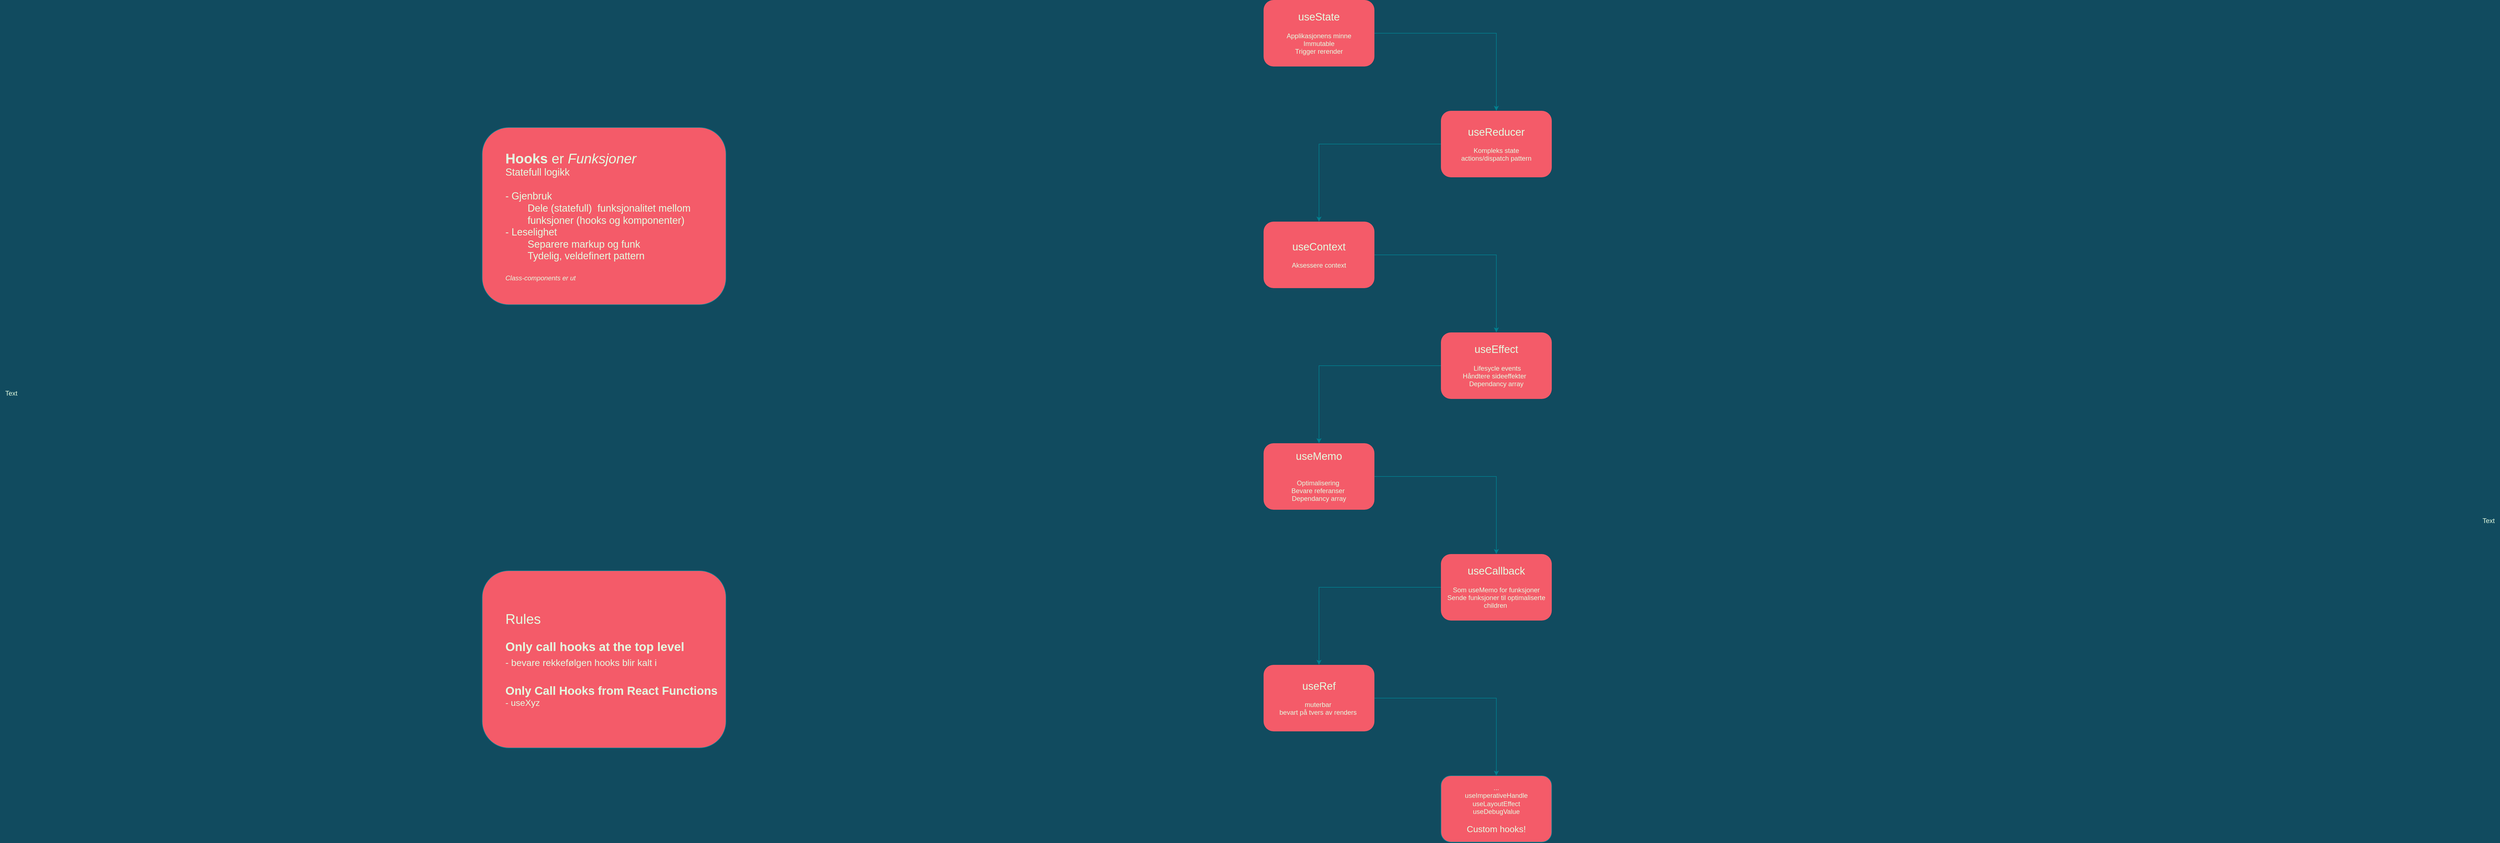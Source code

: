 <mxfile version="13.10.9" type="github">
  <diagram id="prtHgNgQTEPvFCAcTncT" name="Page-1">
    <mxGraphModel dx="2995" dy="2843" grid="1" gridSize="10" guides="1" tooltips="1" connect="1" arrows="1" fold="1" page="1" pageScale="1" pageWidth="4681" pageHeight="3300" background="#114B5F" math="0" shadow="0">
      <root>
        <mxCell id="0" />
        <mxCell id="1" parent="0" />
        <mxCell id="70Aoskz2j759LiOCqX9b-44" value="" style="group;fontColor=#E4FDE1;" vertex="1" connectable="0" parent="1">
          <mxGeometry x="2320" y="260" width="520" height="1380" as="geometry" />
        </mxCell>
        <mxCell id="70Aoskz2j759LiOCqX9b-40" value="" style="group;fontColor=#E4FDE1;" vertex="1" connectable="0" parent="70Aoskz2j759LiOCqX9b-44">
          <mxGeometry y="260" width="520" height="1120" as="geometry" />
        </mxCell>
        <mxCell id="70Aoskz2j759LiOCqX9b-2" value="&lt;font&gt;&lt;span style=&quot;font-size: 19px&quot;&gt;useContext&lt;/span&gt;&lt;br&gt;&lt;br&gt;Aksessere context&lt;br&gt;&lt;/font&gt;" style="rounded=1;whiteSpace=wrap;html=1;fillColor=#F45B69;strokeColor=none;fontColor=#E4FDE1;" vertex="1" parent="70Aoskz2j759LiOCqX9b-40">
          <mxGeometry width="200" height="120" as="geometry" />
        </mxCell>
        <mxCell id="70Aoskz2j759LiOCqX9b-19" value="&lt;font&gt;&lt;font style=&quot;font-size: 19px&quot;&gt;useMemo&lt;br&gt;&lt;/font&gt;&lt;br&gt;&lt;br&gt;Optimalisering&amp;nbsp;&lt;br&gt;Bevare referanser&amp;nbsp;&lt;br&gt;&lt;span style=&quot;font-family: &amp;#34;helvetica&amp;#34;&quot;&gt;Dependancy array&lt;/span&gt;&lt;br&gt;&lt;/font&gt;" style="whiteSpace=wrap;html=1;rounded=1;fillColor=#F45B69;strokeColor=none;fontColor=#E4FDE1;" vertex="1" parent="70Aoskz2j759LiOCqX9b-40">
          <mxGeometry y="400" width="200" height="120" as="geometry" />
        </mxCell>
        <mxCell id="70Aoskz2j759LiOCqX9b-23" value="&lt;font style=&quot;font-size: 19px&quot;&gt;useRef&lt;/font&gt;&lt;br&gt;&lt;br&gt;muterbar&amp;nbsp;&lt;br&gt;bevart på tvers av renders&amp;nbsp;" style="whiteSpace=wrap;html=1;rounded=1;fillColor=#F45B69;fontColor=#E4FDE1;strokeColor=none;" vertex="1" parent="70Aoskz2j759LiOCqX9b-40">
          <mxGeometry y="800" width="200" height="120" as="geometry" />
        </mxCell>
        <mxCell id="70Aoskz2j759LiOCqX9b-53" value="" style="group" vertex="1" connectable="0" parent="70Aoskz2j759LiOCqX9b-40">
          <mxGeometry x="320" y="200" width="200" height="920" as="geometry" />
        </mxCell>
        <mxCell id="70Aoskz2j759LiOCqX9b-15" value="&lt;span style=&quot;font-family: &amp;#34;helvetica&amp;#34; ; font-size: 19px ; font-style: normal ; font-weight: 400 ; letter-spacing: normal ; text-align: center ; text-indent: 0px ; text-transform: none ; word-spacing: 0px ; display: inline ; float: none&quot;&gt;useEffect&lt;br&gt;&lt;/span&gt;&lt;br style=&quot;font-family: &amp;#34;helvetica&amp;#34; ; font-size: 19px ; font-style: normal ; font-weight: 400 ; letter-spacing: normal ; text-align: center ; text-indent: 0px ; text-transform: none ; word-spacing: 0px&quot;&gt;&lt;span style=&quot;font-family: &amp;#34;helvetica&amp;#34; ; font-style: normal ; font-weight: 400 ; letter-spacing: normal ; text-align: center ; text-indent: 0px ; text-transform: none ; word-spacing: 0px ; font-size: 12px&quot;&gt;&amp;nbsp;Lifesycle events&lt;br&gt;Håndtere sideeffekter&amp;nbsp;&amp;nbsp;&lt;br&gt;Dependancy array&lt;br&gt;&lt;/span&gt;" style="whiteSpace=wrap;html=1;rounded=1;fillColor=#F45B69;strokeColor=none;labelBackgroundColor=none;fontColor=#E4FDE1;" vertex="1" parent="70Aoskz2j759LiOCqX9b-53">
          <mxGeometry width="200" height="120" as="geometry" />
        </mxCell>
        <mxCell id="70Aoskz2j759LiOCqX9b-16" value="" style="edgeStyle=orthogonalEdgeStyle;rounded=0;orthogonalLoop=1;jettySize=auto;html=1;strokeColor=#028090;labelBackgroundColor=#114B5F;fontColor=#E4FDE1;" edge="1" parent="70Aoskz2j759LiOCqX9b-53" source="70Aoskz2j759LiOCqX9b-2" target="70Aoskz2j759LiOCqX9b-15">
          <mxGeometry relative="1" as="geometry" />
        </mxCell>
        <mxCell id="70Aoskz2j759LiOCqX9b-20" value="" style="edgeStyle=orthogonalEdgeStyle;rounded=0;orthogonalLoop=1;jettySize=auto;html=1;strokeColor=#028090;labelBackgroundColor=#114B5F;fontColor=#E4FDE1;" edge="1" parent="70Aoskz2j759LiOCqX9b-53" source="70Aoskz2j759LiOCqX9b-15" target="70Aoskz2j759LiOCqX9b-19">
          <mxGeometry relative="1" as="geometry" />
        </mxCell>
        <mxCell id="70Aoskz2j759LiOCqX9b-21" value="&lt;font style=&quot;font-size: 19px&quot;&gt;useCallback&lt;br&gt;&lt;/font&gt;&lt;br&gt;Som useMemo for funksjoner&lt;br&gt;Sende funksjoner til optimaliserte children&amp;nbsp;" style="whiteSpace=wrap;html=1;rounded=1;fillColor=#F45B69;strokeColor=none;fontColor=#E4FDE1;" vertex="1" parent="70Aoskz2j759LiOCqX9b-53">
          <mxGeometry y="400" width="200" height="120" as="geometry" />
        </mxCell>
        <mxCell id="70Aoskz2j759LiOCqX9b-22" value="" style="edgeStyle=orthogonalEdgeStyle;rounded=0;orthogonalLoop=1;jettySize=auto;html=1;fontSize=19;strokeColor=#028090;labelBackgroundColor=#114B5F;fontColor=#E4FDE1;" edge="1" parent="70Aoskz2j759LiOCqX9b-53" source="70Aoskz2j759LiOCqX9b-19" target="70Aoskz2j759LiOCqX9b-21">
          <mxGeometry relative="1" as="geometry" />
        </mxCell>
        <mxCell id="70Aoskz2j759LiOCqX9b-24" value="" style="edgeStyle=orthogonalEdgeStyle;rounded=0;orthogonalLoop=1;jettySize=auto;html=1;fontSize=19;strokeColor=#028090;labelBackgroundColor=#114B5F;fontColor=#E4FDE1;" edge="1" parent="70Aoskz2j759LiOCqX9b-53" source="70Aoskz2j759LiOCqX9b-21" target="70Aoskz2j759LiOCqX9b-23">
          <mxGeometry relative="1" as="geometry" />
        </mxCell>
        <mxCell id="70Aoskz2j759LiOCqX9b-25" value="...&lt;br&gt;useImperativeHandle&lt;br&gt;useLayoutEffect&lt;br&gt;useDebugValue&lt;br&gt;&lt;br&gt;&lt;font style=&quot;font-size: 16px&quot;&gt;Custom hooks!&lt;/font&gt;" style="whiteSpace=wrap;html=1;rounded=1;strokeColor=#028090;fillColor=#F45B69;fontColor=#E4FDE1;" vertex="1" parent="70Aoskz2j759LiOCqX9b-53">
          <mxGeometry y="800" width="200" height="120" as="geometry" />
        </mxCell>
        <mxCell id="70Aoskz2j759LiOCqX9b-26" value="" style="edgeStyle=orthogonalEdgeStyle;rounded=0;orthogonalLoop=1;jettySize=auto;html=1;fontSize=19;strokeColor=#028090;labelBackgroundColor=#114B5F;fontColor=#E4FDE1;" edge="1" parent="70Aoskz2j759LiOCqX9b-53" source="70Aoskz2j759LiOCqX9b-23" target="70Aoskz2j759LiOCqX9b-25">
          <mxGeometry relative="1" as="geometry" />
        </mxCell>
        <mxCell id="70Aoskz2j759LiOCqX9b-47" value="&lt;font style=&quot;font-size: 19px&quot;&gt;useReducer&lt;br&gt;&lt;/font&gt;&lt;br&gt;Kompleks state&lt;br&gt;actions/dispatch pattern" style="whiteSpace=wrap;html=1;rounded=1;fontColor=#E4FDE1;strokeColor=none;fillColor=#F45B69;" vertex="1" parent="70Aoskz2j759LiOCqX9b-44">
          <mxGeometry x="320" y="60" width="200" height="120" as="geometry" />
        </mxCell>
        <mxCell id="70Aoskz2j759LiOCqX9b-48" value="" style="edgeStyle=orthogonalEdgeStyle;rounded=0;sketch=0;orthogonalLoop=1;jettySize=auto;html=1;strokeColor=#028090;labelBackgroundColor=#114B5F;fontColor=#E4FDE1;" edge="1" parent="1" source="70Aoskz2j759LiOCqX9b-41" target="70Aoskz2j759LiOCqX9b-47">
          <mxGeometry relative="1" as="geometry" />
        </mxCell>
        <mxCell id="70Aoskz2j759LiOCqX9b-41" value="&lt;font style=&quot;font-size: 19px&quot;&gt;useState&lt;br&gt;&lt;/font&gt;&lt;br&gt;Applikasjonens minne&lt;br&gt;Immutable&lt;br&gt;Trigger rerender" style="whiteSpace=wrap;html=1;rounded=1;fontColor=#E4FDE1;strokeColor=none;fillColor=#F45B69;" vertex="1" parent="1">
          <mxGeometry x="2320" y="120" width="200" height="120" as="geometry" />
        </mxCell>
        <mxCell id="70Aoskz2j759LiOCqX9b-49" value="" style="endArrow=classic;html=1;strokeColor=#028090;rounded=0;labelBackgroundColor=#114B5F;fontColor=#E4FDE1;" edge="1" parent="1">
          <mxGeometry width="50" height="50" relative="1" as="geometry">
            <mxPoint x="2640" y="380" as="sourcePoint" />
            <mxPoint x="2420" y="520" as="targetPoint" />
            <Array as="points">
              <mxPoint x="2420" y="380" />
            </Array>
          </mxGeometry>
        </mxCell>
        <mxCell id="70Aoskz2j759LiOCqX9b-51" value="&lt;blockquote style=&quot;margin: 0 0 0 40px ; border: none ; padding: 0px&quot;&gt;&lt;font style=&quot;font-size: 25px&quot;&gt;Rules&lt;/font&gt;&lt;/blockquote&gt;&lt;blockquote style=&quot;margin: 0 0 0 40px ; border: none ; padding: 0px&quot;&gt;&lt;span style=&quot;font-size: 19px&quot;&gt;&lt;br&gt;&lt;/span&gt;&lt;/blockquote&gt;&lt;blockquote style=&quot;margin: 0px 0px 0px 40px ; border: none ; padding: 0px ; font-size: 22px&quot;&gt;&lt;span&gt;&lt;font style=&quot;font-size: 22px&quot;&gt;&lt;b&gt;Only call hooks at the top level&lt;/b&gt;&lt;/font&gt;&lt;/span&gt;&lt;/blockquote&gt;&lt;blockquote style=&quot;margin: 0px 0px 0px 40px ; border: none ; padding: 0px ; font-size: 22px&quot;&gt;&lt;span&gt;&lt;font style=&quot;font-size: 17px&quot;&gt;- bevare rekkefølgen hooks blir kalt i&lt;/font&gt;&lt;/span&gt;&lt;/blockquote&gt;&lt;blockquote style=&quot;margin: 0px 0px 0px 40px ; border: none ; padding: 0px ; font-size: 22px&quot;&gt;&lt;span style=&quot;font-size: 19px&quot;&gt;&lt;br&gt;&lt;/span&gt;&lt;/blockquote&gt;&lt;blockquote style=&quot;margin: 0px 0px 0px 40px ; border: none ; padding: 0px&quot;&gt;&lt;span&gt;&lt;b&gt;&lt;font style=&quot;font-size: 21px&quot;&gt;Only Call Hooks from React Functions&lt;/font&gt;&lt;/b&gt;&lt;/span&gt;&lt;/blockquote&gt;&lt;blockquote style=&quot;margin: 0px 0px 0px 40px ; border: none ; padding: 0px&quot;&gt;&lt;span&gt;&lt;font style=&quot;font-size: 16px&quot;&gt;- useXyz&lt;/font&gt;&lt;/span&gt;&lt;/blockquote&gt;" style="rounded=1;whiteSpace=wrap;html=1;sketch=0;strokeColor=#028090;fillColor=#F45B69;fontColor=#E4FDE1;align=left;" vertex="1" parent="1">
          <mxGeometry x="910" y="1150" width="440" height="320" as="geometry" />
        </mxCell>
        <mxCell id="70Aoskz2j759LiOCqX9b-52" value="&lt;blockquote style=&quot;margin: 0 0 0 40px ; border: none ; padding: 0px&quot;&gt;&lt;span style=&quot;font-size: 25px&quot;&gt;&lt;b&gt;Hooks &lt;/b&gt;er&lt;b&gt;&amp;nbsp;&lt;/b&gt;&lt;/span&gt;&lt;i style=&quot;font-size: 25px&quot;&gt;Funksjoner&lt;/i&gt;&lt;/blockquote&gt;&lt;blockquote style=&quot;margin: 0 0 0 40px ; border: none ; padding: 0px&quot;&gt;&lt;span style=&quot;font-size: 18px&quot;&gt;Statefull logikk&amp;nbsp;&lt;/span&gt;&lt;br&gt;&lt;/blockquote&gt;&lt;blockquote style=&quot;margin: 0 0 0 40px ; border: none ; padding: 0px&quot;&gt;&lt;span style=&quot;font-size: 18px&quot;&gt;&lt;br&gt;&lt;/span&gt;&lt;/blockquote&gt;&lt;blockquote style=&quot;margin: 0px 0px 0px 40px ; border: none ; padding: 0px ; font-size: 18px&quot;&gt;&lt;font style=&quot;font-size: 18px&quot;&gt;- Gjenbruk&lt;br&gt;&lt;/font&gt;&lt;/blockquote&gt;&lt;blockquote style=&quot;margin: 0 0 0 40px ; border: none ; padding: 0px&quot;&gt;&lt;blockquote style=&quot;margin: 0px 0px 0px 40px ; border: none ; padding: 0px ; font-size: 18px&quot;&gt;&lt;font style=&quot;font-size: 18px&quot;&gt;Dele (statefull)&amp;nbsp; funksjonalitet mellom funksjoner (hooks og komponenter)&lt;/font&gt;&lt;/blockquote&gt;&lt;/blockquote&gt;&lt;blockquote style=&quot;margin: 0px 0px 0px 40px ; border: none ; padding: 0px ; font-size: 18px&quot;&gt;&lt;font style=&quot;font-size: 18px&quot;&gt;- Leselighet&lt;/font&gt;&lt;/blockquote&gt;&lt;blockquote style=&quot;margin: 0 0 0 40px ; border: none ; padding: 0px&quot;&gt;&lt;blockquote style=&quot;margin: 0px 0px 0px 40px ; border: none ; padding: 0px ; font-size: 18px&quot;&gt;&lt;font style=&quot;font-size: 18px&quot;&gt;Separere markup og funk&lt;/font&gt;&lt;/blockquote&gt;&lt;blockquote style=&quot;margin: 0px 0px 0px 40px ; border: none ; padding: 0px ; font-size: 18px&quot;&gt;Tydelig, veldefinert pattern&lt;/blockquote&gt;&lt;blockquote style=&quot;margin: 0px 0px 0px 40px ; border: none ; padding: 0px ; font-size: 18px&quot;&gt;&lt;br&gt;&lt;/blockquote&gt;&lt;i&gt;Class-components er ut&lt;/i&gt;&lt;/blockquote&gt;" style="rounded=1;whiteSpace=wrap;html=1;sketch=0;strokeColor=#028090;fillColor=#F45B69;fontColor=#E4FDE1;align=left;" vertex="1" parent="1">
          <mxGeometry x="910" y="350" width="440" height="320" as="geometry" />
        </mxCell>
        <mxCell id="70Aoskz2j759LiOCqX9b-54" value="Text" style="text;html=1;align=center;verticalAlign=middle;resizable=0;points=[];autosize=1;fontColor=#E4FDE1;" vertex="1" parent="1">
          <mxGeometry x="40" y="820" width="40" height="20" as="geometry" />
        </mxCell>
        <mxCell id="70Aoskz2j759LiOCqX9b-55" value="Text" style="text;html=1;align=center;verticalAlign=middle;resizable=0;points=[];autosize=1;fontColor=#E4FDE1;" vertex="1" parent="1">
          <mxGeometry x="4510" y="1050" width="40" height="20" as="geometry" />
        </mxCell>
      </root>
    </mxGraphModel>
  </diagram>
</mxfile>

